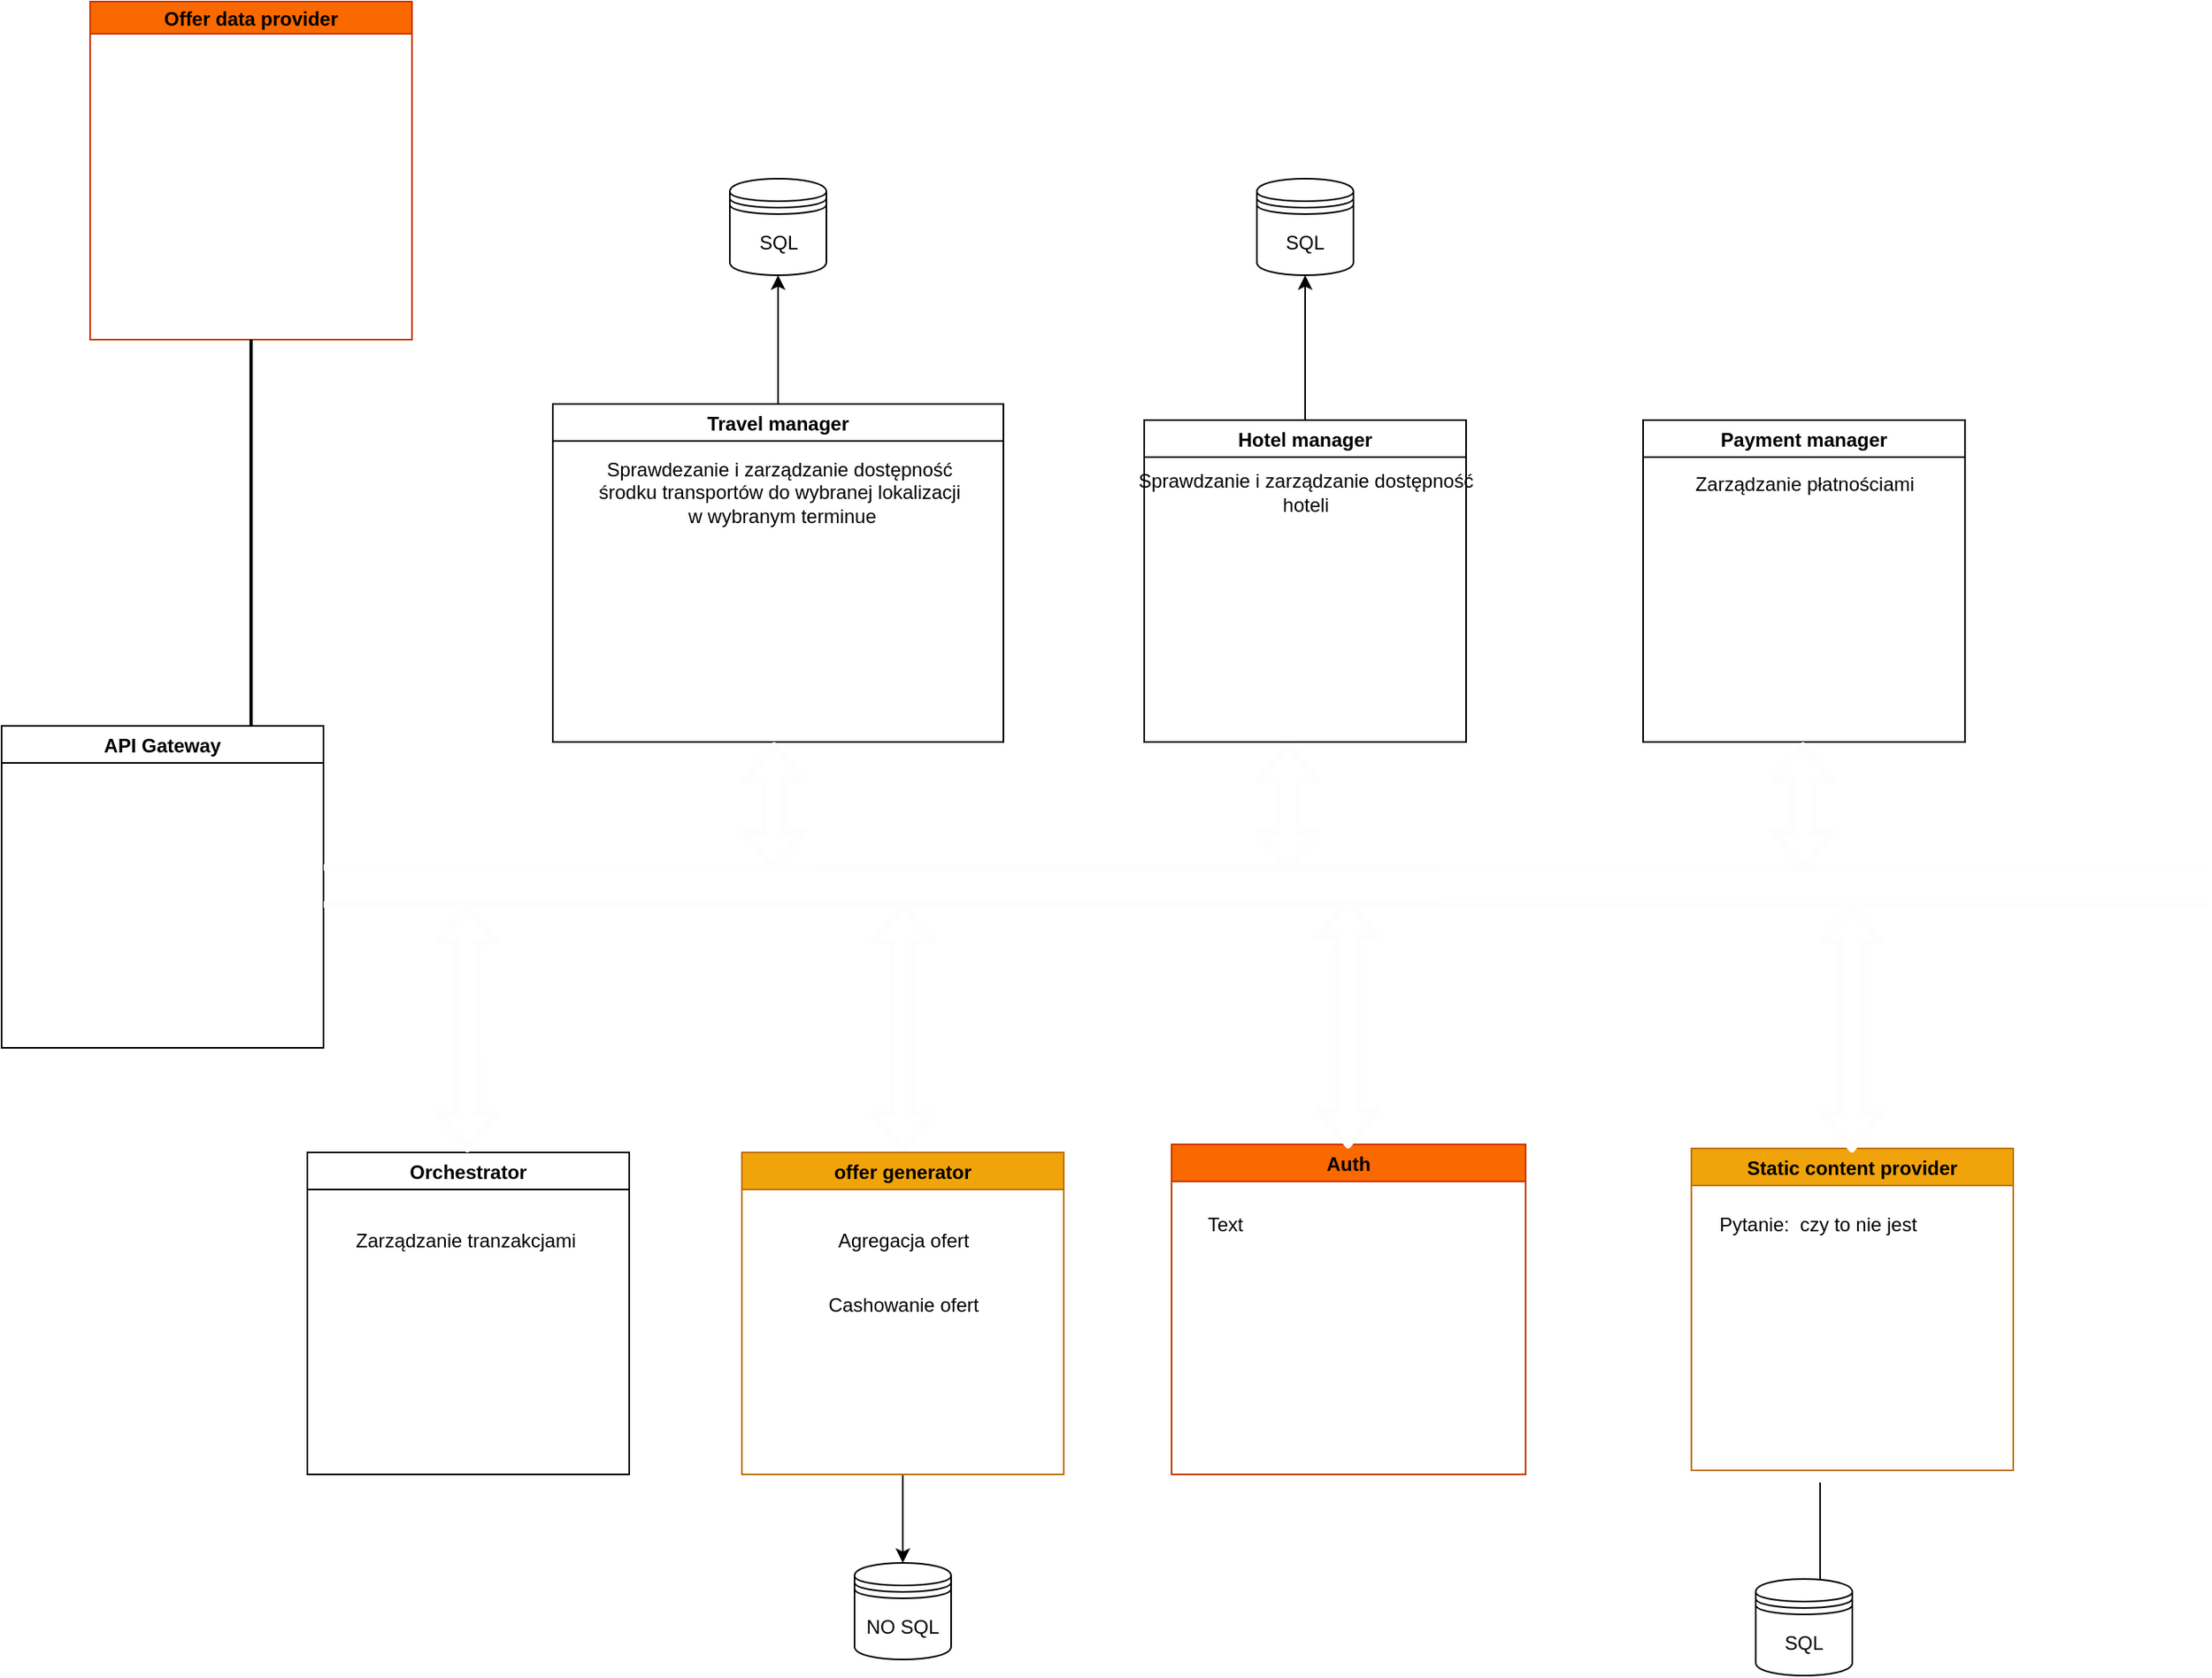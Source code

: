 <mxfile>
    <diagram id="8D7oUymXnSV26XfVnWdG" name="Page-1">
        <mxGraphModel dx="3217" dy="3003" grid="1" gridSize="10" guides="1" tooltips="1" connect="1" arrows="1" fold="1" page="1" pageScale="1" pageWidth="827" pageHeight="1169" math="0" shadow="0">
            <root>
                <mxCell id="0"/>
                <mxCell id="1" parent="0"/>
                <mxCell id="2" value="API Gateway" style="swimlane;" parent="1" vertex="1">
                    <mxGeometry x="-120" y="70" width="200" height="200" as="geometry">
                        <mxRectangle x="10" y="80" width="110" height="23" as="alternateBounds"/>
                    </mxGeometry>
                </mxCell>
                <mxCell id="v_HT3DJL0kPXGOGnsLPr-4" value="SQL" style="shape=datastore;whiteSpace=wrap;html=1;" parent="1" vertex="1">
                    <mxGeometry x="332.5" y="-270" width="60" height="60" as="geometry"/>
                </mxCell>
                <mxCell id="v_HT3DJL0kPXGOGnsLPr-6" value="Offer data provider" style="swimlane;startSize=20;fillColor=#fa6800;fontColor=#000000;strokeColor=#C73500;" parent="1" vertex="1">
                    <mxGeometry x="-65" y="-380" width="200" height="210" as="geometry"/>
                </mxCell>
                <mxCell id="v_HT3DJL0kPXGOGnsLPr-14" value="SQL" style="shape=datastore;whiteSpace=wrap;html=1;" parent="1" vertex="1">
                    <mxGeometry x="660" y="-270" width="60" height="60" as="geometry"/>
                </mxCell>
                <mxCell id="v_HT3DJL0kPXGOGnsLPr-15" value="Orchestrator" style="swimlane;" parent="1" vertex="1">
                    <mxGeometry x="70" y="335" width="200" height="200" as="geometry"/>
                </mxCell>
                <mxCell id="dcuS2mEosiNauXUQD9R2-19" value="Zarządzanie tranzakcjami" style="text;html=1;align=center;verticalAlign=middle;resizable=0;points=[];autosize=1;strokeColor=none;fillColor=none;" parent="v_HT3DJL0kPXGOGnsLPr-15" vertex="1">
                    <mxGeometry x="22.5" y="45" width="150" height="20" as="geometry"/>
                </mxCell>
                <mxCell id="0Jh0UN5MvDZXL4WiKqoB-22" style="edgeStyle=none;html=1;exitX=0.5;exitY=0;exitDx=0;exitDy=0;entryX=0.5;entryY=1;entryDx=0;entryDy=0;" parent="1" source="v_HT3DJL0kPXGOGnsLPr-16" target="v_HT3DJL0kPXGOGnsLPr-14" edge="1">
                    <mxGeometry relative="1" as="geometry"/>
                </mxCell>
                <mxCell id="0Jh0UN5MvDZXL4WiKqoB-11" value="Auth" style="swimlane;fillColor=#fa6800;fontColor=#000000;strokeColor=#C73500;" parent="1" vertex="1">
                    <mxGeometry x="607" y="330" width="220" height="205" as="geometry"/>
                </mxCell>
                <mxCell id="15" value="Text" style="text;html=1;align=center;verticalAlign=middle;resizable=0;points=[];autosize=1;strokeColor=none;fillColor=none;" parent="0Jh0UN5MvDZXL4WiKqoB-11" vertex="1">
                    <mxGeometry x="13" y="40" width="40" height="20" as="geometry"/>
                </mxCell>
                <mxCell id="12" value="" style="shape=flexArrow;endArrow=classic;startArrow=classic;html=1;strokeColor=#FFFCFC;strokeWidth=4;entryX=0.5;entryY=1;entryDx=0;entryDy=0;" parent="1" edge="1">
                    <mxGeometry width="100" height="100" relative="1" as="geometry">
                        <mxPoint x="679.41" y="160" as="sourcePoint"/>
                        <mxPoint x="679.41" y="80" as="targetPoint"/>
                    </mxGeometry>
                </mxCell>
                <mxCell id="13" value="" style="shape=flexArrow;endArrow=classic;startArrow=classic;html=1;strokeColor=#FFFCFC;strokeWidth=4;" parent="1" edge="1">
                    <mxGeometry width="100" height="100" relative="1" as="geometry">
                        <mxPoint x="169.41" y="335" as="sourcePoint"/>
                        <mxPoint x="169" y="180" as="targetPoint"/>
                    </mxGeometry>
                </mxCell>
                <mxCell id="14" value="" style="shape=flexArrow;endArrow=classic;startArrow=classic;html=1;strokeColor=#FFFCFC;strokeWidth=4;exitX=0.5;exitY=0;exitDx=0;exitDy=0;" parent="1" source="v_HT3DJL0kPXGOGnsLPr-17" edge="1">
                    <mxGeometry width="100" height="100" relative="1" as="geometry">
                        <mxPoint x="402.5" y="200" as="sourcePoint"/>
                        <mxPoint x="440" y="180" as="targetPoint"/>
                    </mxGeometry>
                </mxCell>
                <mxCell id="0Jh0UN5MvDZXL4WiKqoB-16" value="" style="shape=flexArrow;endArrow=classic;startArrow=classic;html=1;strokeColor=#FFFCFC;strokeWidth=4;" parent="1" edge="1">
                    <mxGeometry width="100" height="100" relative="1" as="geometry">
                        <mxPoint x="716.7" y="332.5" as="sourcePoint"/>
                        <mxPoint x="716.29" y="177.5" as="targetPoint"/>
                    </mxGeometry>
                </mxCell>
                <mxCell id="0Jh0UN5MvDZXL4WiKqoB-21" style="edgeStyle=none;html=1;exitX=0.5;exitY=1;exitDx=0;exitDy=0;entryX=0.5;entryY=0;entryDx=0;entryDy=0;" parent="1" source="v_HT3DJL0kPXGOGnsLPr-17" target="dcuS2mEosiNauXUQD9R2-17" edge="1">
                    <mxGeometry relative="1" as="geometry"/>
                </mxCell>
                <mxCell id="v_HT3DJL0kPXGOGnsLPr-17" value="offer generator" style="swimlane;startSize=23;fillColor=#f0a30a;fontColor=#000000;strokeColor=#BD7000;" parent="1" vertex="1">
                    <mxGeometry x="340" y="335" width="200" height="200" as="geometry"/>
                </mxCell>
                <mxCell id="dcuS2mEosiNauXUQD9R2-32" value="Cashowanie ofert" style="text;html=1;align=center;verticalAlign=middle;resizable=0;points=[];autosize=1;strokeColor=none;fillColor=none;" parent="v_HT3DJL0kPXGOGnsLPr-17" vertex="1">
                    <mxGeometry x="45" y="85" width="110" height="20" as="geometry"/>
                </mxCell>
                <mxCell id="dcuS2mEosiNauXUQD9R2-5" value="" style="line;strokeWidth=2;direction=south;html=1;" parent="1" vertex="1">
                    <mxGeometry x="30" y="-170" width="10" height="240" as="geometry"/>
                </mxCell>
                <mxCell id="5" value="" style="shape=link;html=1;width=20;strokeWidth=4;fillOpacity=100;perimeterSpacing=0;strokeColor=#FFFCFC;fillColor=#FFFCFC;" parent="1" edge="1">
                    <mxGeometry width="100" relative="1" as="geometry">
                        <mxPoint x="80" y="169.41" as="sourcePoint"/>
                        <mxPoint x="1250" y="170" as="targetPoint"/>
                    </mxGeometry>
                </mxCell>
                <mxCell id="10" value="" style="group" parent="1" connectable="0" vertex="1">
                    <mxGeometry x="222.5" y="-140" width="280" height="280" as="geometry"/>
                </mxCell>
                <mxCell id="3" value="Travel manager" style="swimlane;" parent="10" vertex="1">
                    <mxGeometry y="10" width="280" height="210" as="geometry"/>
                </mxCell>
                <mxCell id="4" value="Sprawdezanie i zarządzanie dostępność &lt;br&gt;środku transportów do wybranej lokalizacji&lt;br&gt;&amp;nbsp;w&amp;nbsp;wybranym terminue" style="text;html=1;align=center;verticalAlign=middle;resizable=0;points=[];autosize=1;strokeColor=none;fillColor=none;" parent="3" vertex="1">
                    <mxGeometry x="20.0" y="30" width="240" height="50" as="geometry"/>
                </mxCell>
                <mxCell id="0Jh0UN5MvDZXL4WiKqoB-31" value="" style="shape=flexArrow;endArrow=classic;startArrow=classic;html=1;strokeColor=#FFFCFC;strokeWidth=4;entryX=0.5;entryY=1;entryDx=0;entryDy=0;" parent="10" edge="1">
                    <mxGeometry width="100" height="100" relative="1" as="geometry">
                        <mxPoint x="137.5" y="300" as="sourcePoint"/>
                        <mxPoint x="137.5" y="220" as="targetPoint"/>
                    </mxGeometry>
                </mxCell>
                <mxCell id="dcuS2mEosiNauXUQD9R2-17" value="NO SQL" style="shape=datastore;whiteSpace=wrap;html=1;" parent="1" vertex="1">
                    <mxGeometry x="410" y="590" width="60" height="60" as="geometry"/>
                </mxCell>
                <mxCell id="dcuS2mEosiNauXUQD9R2-18" value="Payment manager" style="swimlane;" parent="1" vertex="1">
                    <mxGeometry x="900" y="-120" width="200" height="200" as="geometry"/>
                </mxCell>
                <mxCell id="dcuS2mEosiNauXUQD9R2-30" value="Zarządzanie płatnościami" style="text;html=1;align=center;verticalAlign=middle;resizable=0;points=[];autosize=1;strokeColor=none;fillColor=none;" parent="dcuS2mEosiNauXUQD9R2-18" vertex="1">
                    <mxGeometry x="25" y="30" width="150" height="20" as="geometry"/>
                </mxCell>
                <mxCell id="0Jh0UN5MvDZXL4WiKqoB-18" value="" style="shape=flexArrow;endArrow=classic;startArrow=classic;html=1;strokeColor=#FFFCFC;strokeWidth=4;entryX=0.5;entryY=1;entryDx=0;entryDy=0;" parent="1" edge="1">
                    <mxGeometry width="100" height="100" relative="1" as="geometry">
                        <mxPoint x="999.29" y="160" as="sourcePoint"/>
                        <mxPoint x="999.29" y="80" as="targetPoint"/>
                    </mxGeometry>
                </mxCell>
                <mxCell id="0Jh0UN5MvDZXL4WiKqoB-23" style="edgeStyle=none;html=1;exitX=0.5;exitY=0;exitDx=0;exitDy=0;entryX=0.5;entryY=1;entryDx=0;entryDy=0;" parent="1" source="3" target="v_HT3DJL0kPXGOGnsLPr-4" edge="1">
                    <mxGeometry relative="1" as="geometry"/>
                </mxCell>
                <mxCell id="0Jh0UN5MvDZXL4WiKqoB-25" value="Static content provider" style="swimlane;fillColor=#f0a30a;fontColor=#000000;strokeColor=#BD7000;" parent="1" vertex="1">
                    <mxGeometry x="930" y="332.5" width="200" height="200" as="geometry"/>
                </mxCell>
                <mxCell id="0Jh0UN5MvDZXL4WiKqoB-29" value="Pytanie:&amp;nbsp; czy to nie jest&amp;nbsp;" style="text;html=1;align=center;verticalAlign=middle;resizable=0;points=[];autosize=1;strokeColor=none;fillColor=none;" parent="0Jh0UN5MvDZXL4WiKqoB-25" vertex="1">
                    <mxGeometry x="10" y="37.5" width="140" height="20" as="geometry"/>
                </mxCell>
                <mxCell id="0Jh0UN5MvDZXL4WiKqoB-27" value="" style="shape=flexArrow;endArrow=classic;startArrow=classic;html=1;strokeColor=#FFFCFC;strokeWidth=4;" parent="1" edge="1">
                    <mxGeometry width="100" height="100" relative="1" as="geometry">
                        <mxPoint x="1029.7" y="335" as="sourcePoint"/>
                        <mxPoint x="1029.29" y="180" as="targetPoint"/>
                    </mxGeometry>
                </mxCell>
                <mxCell id="v_HT3DJL0kPXGOGnsLPr-16" value="Hotel manager" style="swimlane;" parent="1" vertex="1">
                    <mxGeometry x="590" y="-120" width="200" height="200" as="geometry"/>
                </mxCell>
                <mxCell id="dcuS2mEosiNauXUQD9R2-27" value="SQL" style="shape=datastore;whiteSpace=wrap;html=1;" parent="1" vertex="1">
                    <mxGeometry x="970" y="600" width="60" height="60" as="geometry"/>
                </mxCell>
                <mxCell id="dcuS2mEosiNauXUQD9R2-29" value="" style="endArrow=none;html=1;exitX=0.667;exitY=0;exitDx=0;exitDy=0;exitPerimeter=0;" parent="1" source="dcuS2mEosiNauXUQD9R2-27" edge="1">
                    <mxGeometry width="50" height="50" relative="1" as="geometry">
                        <mxPoint x="980" y="590" as="sourcePoint"/>
                        <mxPoint x="1010" y="540" as="targetPoint"/>
                    </mxGeometry>
                </mxCell>
                <mxCell id="dcuS2mEosiNauXUQD9R2-22" value="Sprawdzanie i zarządzanie dostępność&lt;br&gt;hoteli" style="text;html=1;align=center;verticalAlign=middle;resizable=0;points=[];autosize=1;strokeColor=none;fillColor=none;" parent="1" vertex="1">
                    <mxGeometry x="580" y="-90" width="220" height="30" as="geometry"/>
                </mxCell>
                <mxCell id="dcuS2mEosiNauXUQD9R2-31" value="Agregacja ofert&lt;br&gt;" style="text;html=1;align=center;verticalAlign=middle;resizable=0;points=[];autosize=1;strokeColor=none;fillColor=none;" parent="1" vertex="1">
                    <mxGeometry x="390" y="380" width="100" height="20" as="geometry"/>
                </mxCell>
            </root>
        </mxGraphModel>
    </diagram>
    <diagram id="Bn-C0SL8SBqQCWqbcdqK" name="Page-1">
        <mxGraphModel dx="1341" dy="917" grid="1" gridSize="10" guides="1" tooltips="1" connect="1" arrows="1" fold="1" page="1" pageScale="1" pageWidth="827" pageHeight="1169" math="0" shadow="0">
            <root>
                <mxCell id="0"/>
                <mxCell id="1" parent="0"/>
                <mxCell id="2" value="TO" style="rounded=0;whiteSpace=wrap;html=1;" vertex="1" parent="1">
                    <mxGeometry x="570" y="250" width="120" height="60" as="geometry"/>
                </mxCell>
                <mxCell id="6" value="" style="edgeStyle=none;html=1;" edge="1" parent="1" source="3" target="2">
                    <mxGeometry relative="1" as="geometry">
                        <Array as="points">
                            <mxPoint x="540" y="280"/>
                        </Array>
                    </mxGeometry>
                </mxCell>
                <mxCell id="3" value="Travel agency" style="whiteSpace=wrap;html=1;" vertex="1" parent="1">
                    <mxGeometry x="380" y="250" width="120" height="60" as="geometry"/>
                </mxCell>
                <mxCell id="5" value="" style="edgeStyle=none;html=1;" edge="1" parent="1" source="4" target="3">
                    <mxGeometry relative="1" as="geometry"/>
                </mxCell>
                <mxCell id="4" value="Client" style="whiteSpace=wrap;html=1;" vertex="1" parent="1">
                    <mxGeometry x="190" y="250" width="120" height="60" as="geometry"/>
                </mxCell>
            </root>
        </mxGraphModel>
    </diagram>
</mxfile>